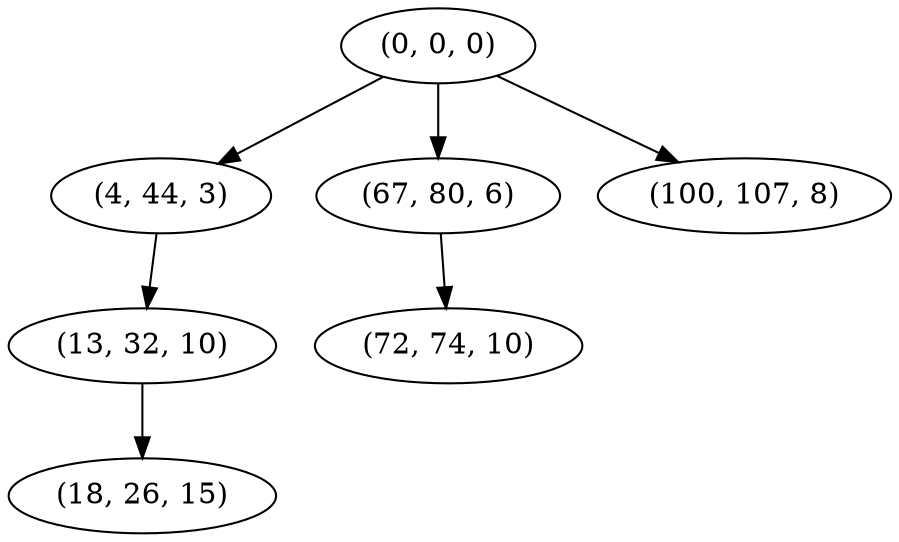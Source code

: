 digraph tree {
    "(0, 0, 0)";
    "(4, 44, 3)";
    "(13, 32, 10)";
    "(18, 26, 15)";
    "(67, 80, 6)";
    "(72, 74, 10)";
    "(100, 107, 8)";
    "(0, 0, 0)" -> "(4, 44, 3)";
    "(0, 0, 0)" -> "(67, 80, 6)";
    "(0, 0, 0)" -> "(100, 107, 8)";
    "(4, 44, 3)" -> "(13, 32, 10)";
    "(13, 32, 10)" -> "(18, 26, 15)";
    "(67, 80, 6)" -> "(72, 74, 10)";
}
